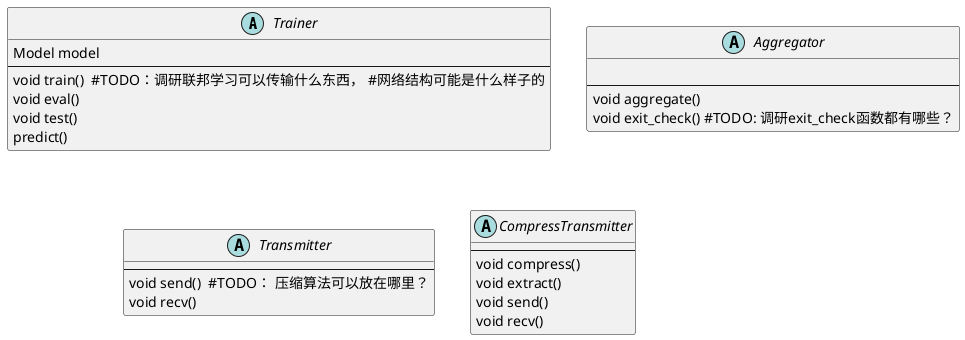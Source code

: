 @startuml

abstract Trainer {
Model model
----
void train()  #TODO：调研联邦学习可以传输什么东西， #网络结构可能是什么样子的
void eval()
void test()
predict()
}
abstract Aggregator {

----
void aggregate()
void exit_check() #TODO: 调研exit_check函数都有哪些？
}


abstract Transmitter {
----
void send()  #TODO： 压缩算法可以放在哪里？
void recv()
}


abstract CompressTransmitter {
----
void compress()
void extract()
void send()
void recv()
}

@enduml